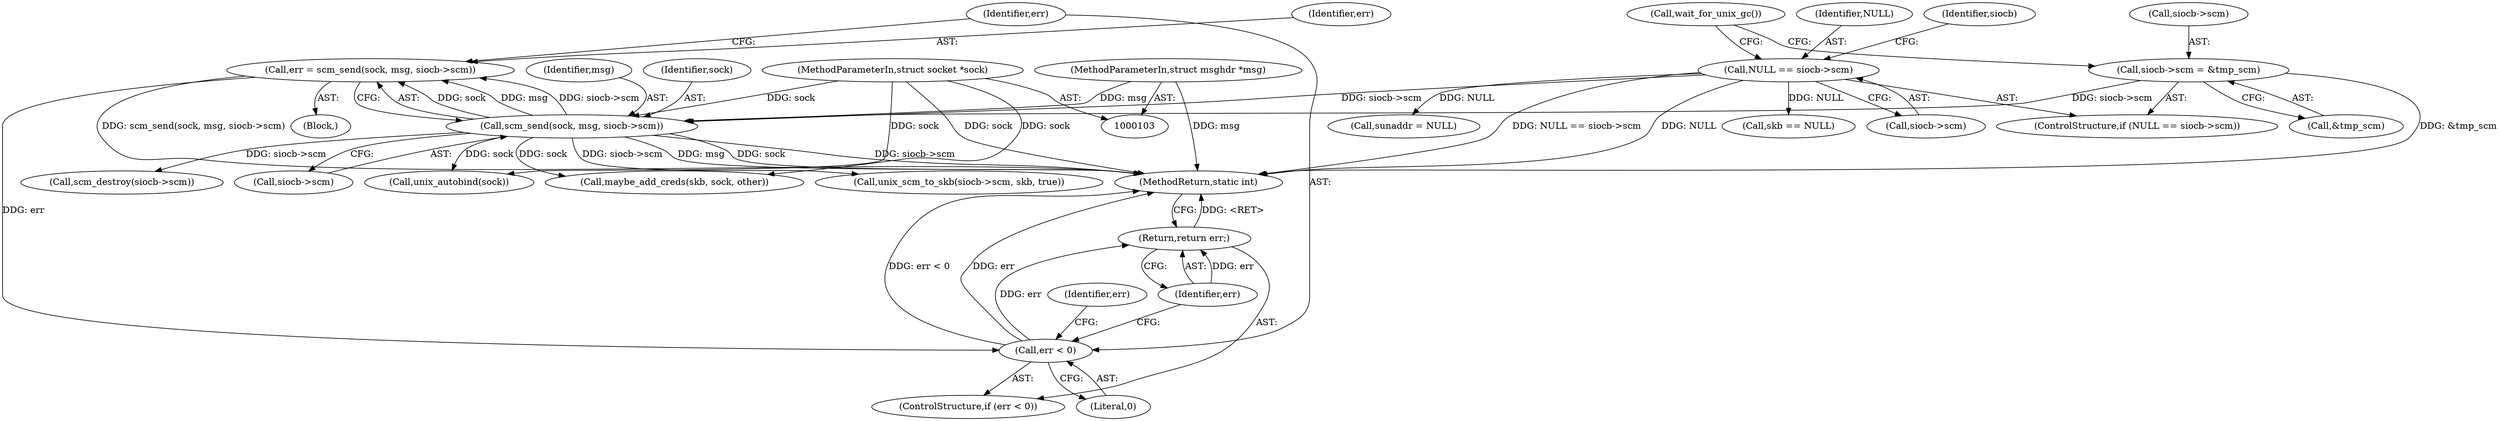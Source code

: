 digraph "0_linux_e0e3cea46d31d23dc40df0a49a7a2c04fe8edfea_0@API" {
"1000167" [label="(Call,err = scm_send(sock, msg, siocb->scm))"];
"1000169" [label="(Call,scm_send(sock, msg, siocb->scm))"];
"1000105" [label="(MethodParameterIn,struct socket *sock)"];
"1000106" [label="(MethodParameterIn,struct msghdr *msg)"];
"1000155" [label="(Call,NULL == siocb->scm)"];
"1000160" [label="(Call,siocb->scm = &tmp_scm)"];
"1000176" [label="(Call,err < 0)"];
"1000179" [label="(Return,return err;)"];
"1000182" [label="(Identifier,err)"];
"1000166" [label="(Call,wait_for_unix_gc())"];
"1000175" [label="(ControlStructure,if (err < 0))"];
"1000526" [label="(Call,maybe_add_creds(skb, sock, other))"];
"1000247" [label="(Call,unix_autobind(sock))"];
"1000177" [label="(Identifier,err)"];
"1000294" [label="(Call,skb == NULL)"];
"1000167" [label="(Call,err = scm_send(sock, msg, siocb->scm))"];
"1000180" [label="(Identifier,err)"];
"1000155" [label="(Call,NULL == siocb->scm)"];
"1000157" [label="(Call,siocb->scm)"];
"1000171" [label="(Identifier,msg)"];
"1000161" [label="(Call,siocb->scm)"];
"1000156" [label="(Identifier,NULL)"];
"1000164" [label="(Call,&tmp_scm)"];
"1000160" [label="(Call,siocb->scm = &tmp_scm)"];
"1000169" [label="(Call,scm_send(sock, msg, siocb->scm))"];
"1000108" [label="(Block,)"];
"1000216" [label="(Call,sunaddr = NULL)"];
"1000300" [label="(Call,unix_scm_to_skb(siocb->scm, skb, true))"];
"1000178" [label="(Literal,0)"];
"1000573" [label="(Call,scm_destroy(siocb->scm))"];
"1000162" [label="(Identifier,siocb)"];
"1000168" [label="(Identifier,err)"];
"1000106" [label="(MethodParameterIn,struct msghdr *msg)"];
"1000154" [label="(ControlStructure,if (NULL == siocb->scm))"];
"1000179" [label="(Return,return err;)"];
"1000176" [label="(Call,err < 0)"];
"1000170" [label="(Identifier,sock)"];
"1000105" [label="(MethodParameterIn,struct socket *sock)"];
"1000172" [label="(Call,siocb->scm)"];
"1000579" [label="(MethodReturn,static int)"];
"1000167" -> "1000108"  [label="AST: "];
"1000167" -> "1000169"  [label="CFG: "];
"1000168" -> "1000167"  [label="AST: "];
"1000169" -> "1000167"  [label="AST: "];
"1000177" -> "1000167"  [label="CFG: "];
"1000167" -> "1000579"  [label="DDG: scm_send(sock, msg, siocb->scm)"];
"1000169" -> "1000167"  [label="DDG: sock"];
"1000169" -> "1000167"  [label="DDG: msg"];
"1000169" -> "1000167"  [label="DDG: siocb->scm"];
"1000167" -> "1000176"  [label="DDG: err"];
"1000169" -> "1000172"  [label="CFG: "];
"1000170" -> "1000169"  [label="AST: "];
"1000171" -> "1000169"  [label="AST: "];
"1000172" -> "1000169"  [label="AST: "];
"1000169" -> "1000579"  [label="DDG: siocb->scm"];
"1000169" -> "1000579"  [label="DDG: msg"];
"1000169" -> "1000579"  [label="DDG: sock"];
"1000105" -> "1000169"  [label="DDG: sock"];
"1000106" -> "1000169"  [label="DDG: msg"];
"1000155" -> "1000169"  [label="DDG: siocb->scm"];
"1000160" -> "1000169"  [label="DDG: siocb->scm"];
"1000169" -> "1000247"  [label="DDG: sock"];
"1000169" -> "1000300"  [label="DDG: siocb->scm"];
"1000169" -> "1000526"  [label="DDG: sock"];
"1000169" -> "1000573"  [label="DDG: siocb->scm"];
"1000105" -> "1000103"  [label="AST: "];
"1000105" -> "1000579"  [label="DDG: sock"];
"1000105" -> "1000247"  [label="DDG: sock"];
"1000105" -> "1000526"  [label="DDG: sock"];
"1000106" -> "1000103"  [label="AST: "];
"1000106" -> "1000579"  [label="DDG: msg"];
"1000155" -> "1000154"  [label="AST: "];
"1000155" -> "1000157"  [label="CFG: "];
"1000156" -> "1000155"  [label="AST: "];
"1000157" -> "1000155"  [label="AST: "];
"1000162" -> "1000155"  [label="CFG: "];
"1000166" -> "1000155"  [label="CFG: "];
"1000155" -> "1000579"  [label="DDG: NULL == siocb->scm"];
"1000155" -> "1000579"  [label="DDG: NULL"];
"1000155" -> "1000216"  [label="DDG: NULL"];
"1000155" -> "1000294"  [label="DDG: NULL"];
"1000160" -> "1000154"  [label="AST: "];
"1000160" -> "1000164"  [label="CFG: "];
"1000161" -> "1000160"  [label="AST: "];
"1000164" -> "1000160"  [label="AST: "];
"1000166" -> "1000160"  [label="CFG: "];
"1000160" -> "1000579"  [label="DDG: &tmp_scm"];
"1000176" -> "1000175"  [label="AST: "];
"1000176" -> "1000178"  [label="CFG: "];
"1000177" -> "1000176"  [label="AST: "];
"1000178" -> "1000176"  [label="AST: "];
"1000180" -> "1000176"  [label="CFG: "];
"1000182" -> "1000176"  [label="CFG: "];
"1000176" -> "1000579"  [label="DDG: err < 0"];
"1000176" -> "1000579"  [label="DDG: err"];
"1000176" -> "1000179"  [label="DDG: err"];
"1000179" -> "1000175"  [label="AST: "];
"1000179" -> "1000180"  [label="CFG: "];
"1000180" -> "1000179"  [label="AST: "];
"1000579" -> "1000179"  [label="CFG: "];
"1000179" -> "1000579"  [label="DDG: <RET>"];
"1000180" -> "1000179"  [label="DDG: err"];
}
